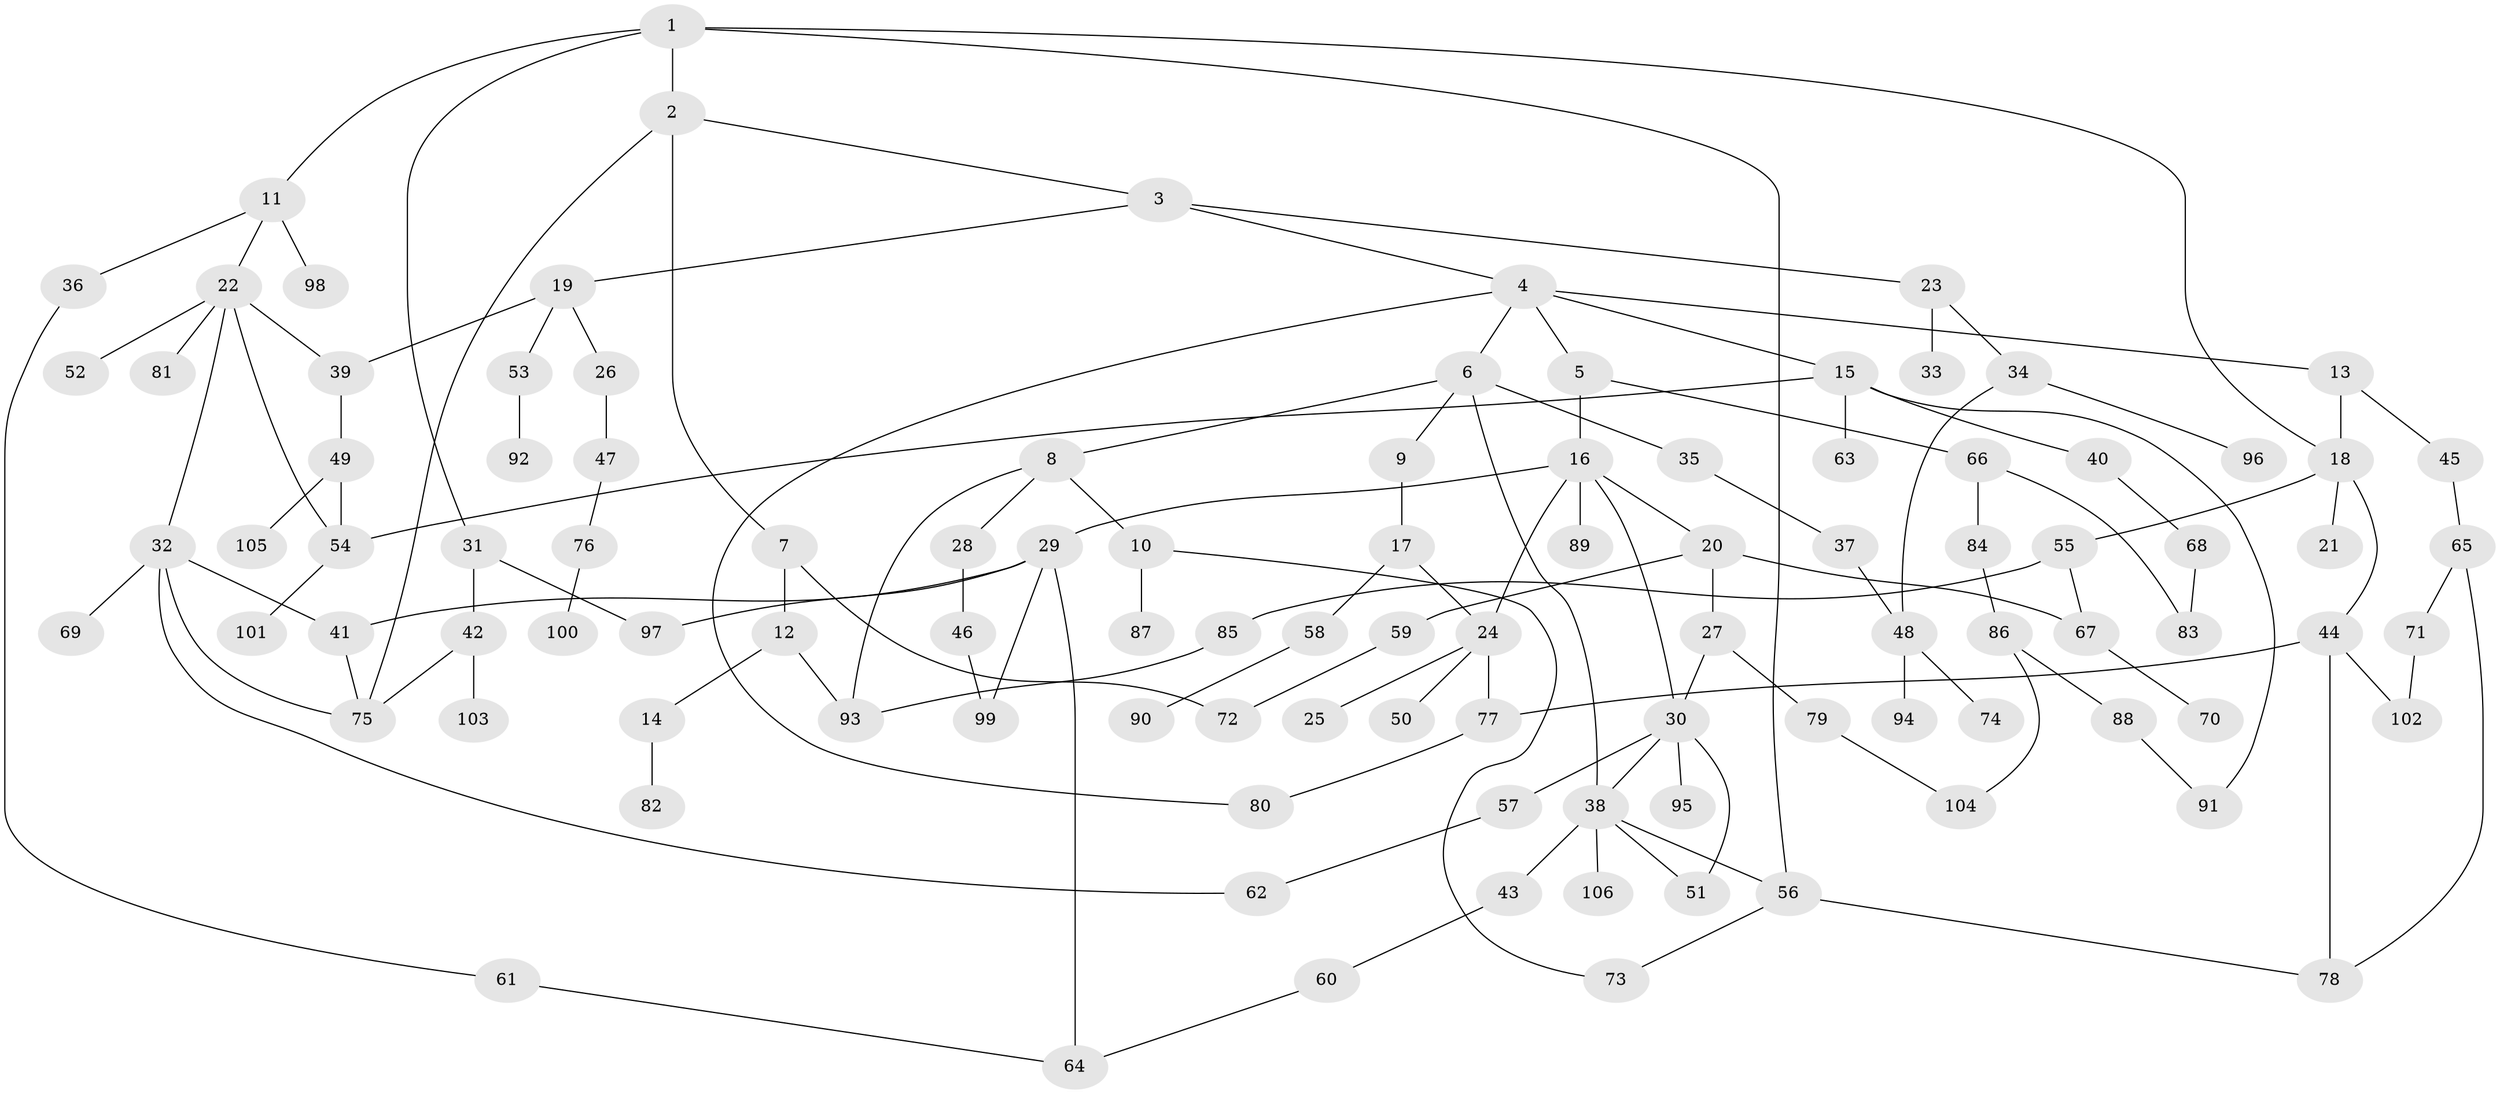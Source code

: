 // coarse degree distribution, {12: 0.03225806451612903, 10: 0.03225806451612903, 4: 0.16129032258064516, 6: 0.03225806451612903, 1: 0.2903225806451613, 5: 0.03225806451612903, 9: 0.03225806451612903, 8: 0.03225806451612903, 3: 0.12903225806451613, 2: 0.1935483870967742, 7: 0.03225806451612903}
// Generated by graph-tools (version 1.1) at 2025/17/03/04/25 18:17:08]
// undirected, 106 vertices, 137 edges
graph export_dot {
graph [start="1"]
  node [color=gray90,style=filled];
  1;
  2;
  3;
  4;
  5;
  6;
  7;
  8;
  9;
  10;
  11;
  12;
  13;
  14;
  15;
  16;
  17;
  18;
  19;
  20;
  21;
  22;
  23;
  24;
  25;
  26;
  27;
  28;
  29;
  30;
  31;
  32;
  33;
  34;
  35;
  36;
  37;
  38;
  39;
  40;
  41;
  42;
  43;
  44;
  45;
  46;
  47;
  48;
  49;
  50;
  51;
  52;
  53;
  54;
  55;
  56;
  57;
  58;
  59;
  60;
  61;
  62;
  63;
  64;
  65;
  66;
  67;
  68;
  69;
  70;
  71;
  72;
  73;
  74;
  75;
  76;
  77;
  78;
  79;
  80;
  81;
  82;
  83;
  84;
  85;
  86;
  87;
  88;
  89;
  90;
  91;
  92;
  93;
  94;
  95;
  96;
  97;
  98;
  99;
  100;
  101;
  102;
  103;
  104;
  105;
  106;
  1 -- 2;
  1 -- 11;
  1 -- 31;
  1 -- 56;
  1 -- 18;
  2 -- 3;
  2 -- 7;
  2 -- 75;
  3 -- 4;
  3 -- 19;
  3 -- 23;
  4 -- 5;
  4 -- 6;
  4 -- 13;
  4 -- 15;
  4 -- 80;
  5 -- 16;
  5 -- 66;
  6 -- 8;
  6 -- 9;
  6 -- 35;
  6 -- 38;
  7 -- 12;
  7 -- 72;
  8 -- 10;
  8 -- 28;
  8 -- 93;
  9 -- 17;
  10 -- 87;
  10 -- 73;
  11 -- 22;
  11 -- 36;
  11 -- 98;
  12 -- 14;
  12 -- 93;
  13 -- 18;
  13 -- 45;
  14 -- 82;
  15 -- 40;
  15 -- 63;
  15 -- 91;
  15 -- 54;
  16 -- 20;
  16 -- 29;
  16 -- 89;
  16 -- 24;
  16 -- 30;
  17 -- 24;
  17 -- 58;
  18 -- 21;
  18 -- 44;
  18 -- 55;
  19 -- 26;
  19 -- 39;
  19 -- 53;
  20 -- 27;
  20 -- 59;
  20 -- 67;
  22 -- 32;
  22 -- 52;
  22 -- 81;
  22 -- 39;
  22 -- 54;
  23 -- 33;
  23 -- 34;
  24 -- 25;
  24 -- 50;
  24 -- 77;
  26 -- 47;
  27 -- 30;
  27 -- 79;
  28 -- 46;
  29 -- 97;
  29 -- 41;
  29 -- 64;
  29 -- 99;
  30 -- 38;
  30 -- 51;
  30 -- 57;
  30 -- 95;
  31 -- 42;
  31 -- 97;
  32 -- 41;
  32 -- 62;
  32 -- 69;
  32 -- 75;
  34 -- 96;
  34 -- 48;
  35 -- 37;
  36 -- 61;
  37 -- 48;
  38 -- 43;
  38 -- 56;
  38 -- 106;
  38 -- 51;
  39 -- 49;
  40 -- 68;
  41 -- 75;
  42 -- 75;
  42 -- 103;
  43 -- 60;
  44 -- 102;
  44 -- 77;
  44 -- 78;
  45 -- 65;
  46 -- 99;
  47 -- 76;
  48 -- 74;
  48 -- 94;
  49 -- 54;
  49 -- 105;
  53 -- 92;
  54 -- 101;
  55 -- 85;
  55 -- 67;
  56 -- 73;
  56 -- 78;
  57 -- 62;
  58 -- 90;
  59 -- 72;
  60 -- 64;
  61 -- 64;
  65 -- 71;
  65 -- 78;
  66 -- 84;
  66 -- 83;
  67 -- 70;
  68 -- 83;
  71 -- 102;
  76 -- 100;
  77 -- 80;
  79 -- 104;
  84 -- 86;
  85 -- 93;
  86 -- 88;
  86 -- 104;
  88 -- 91;
}
